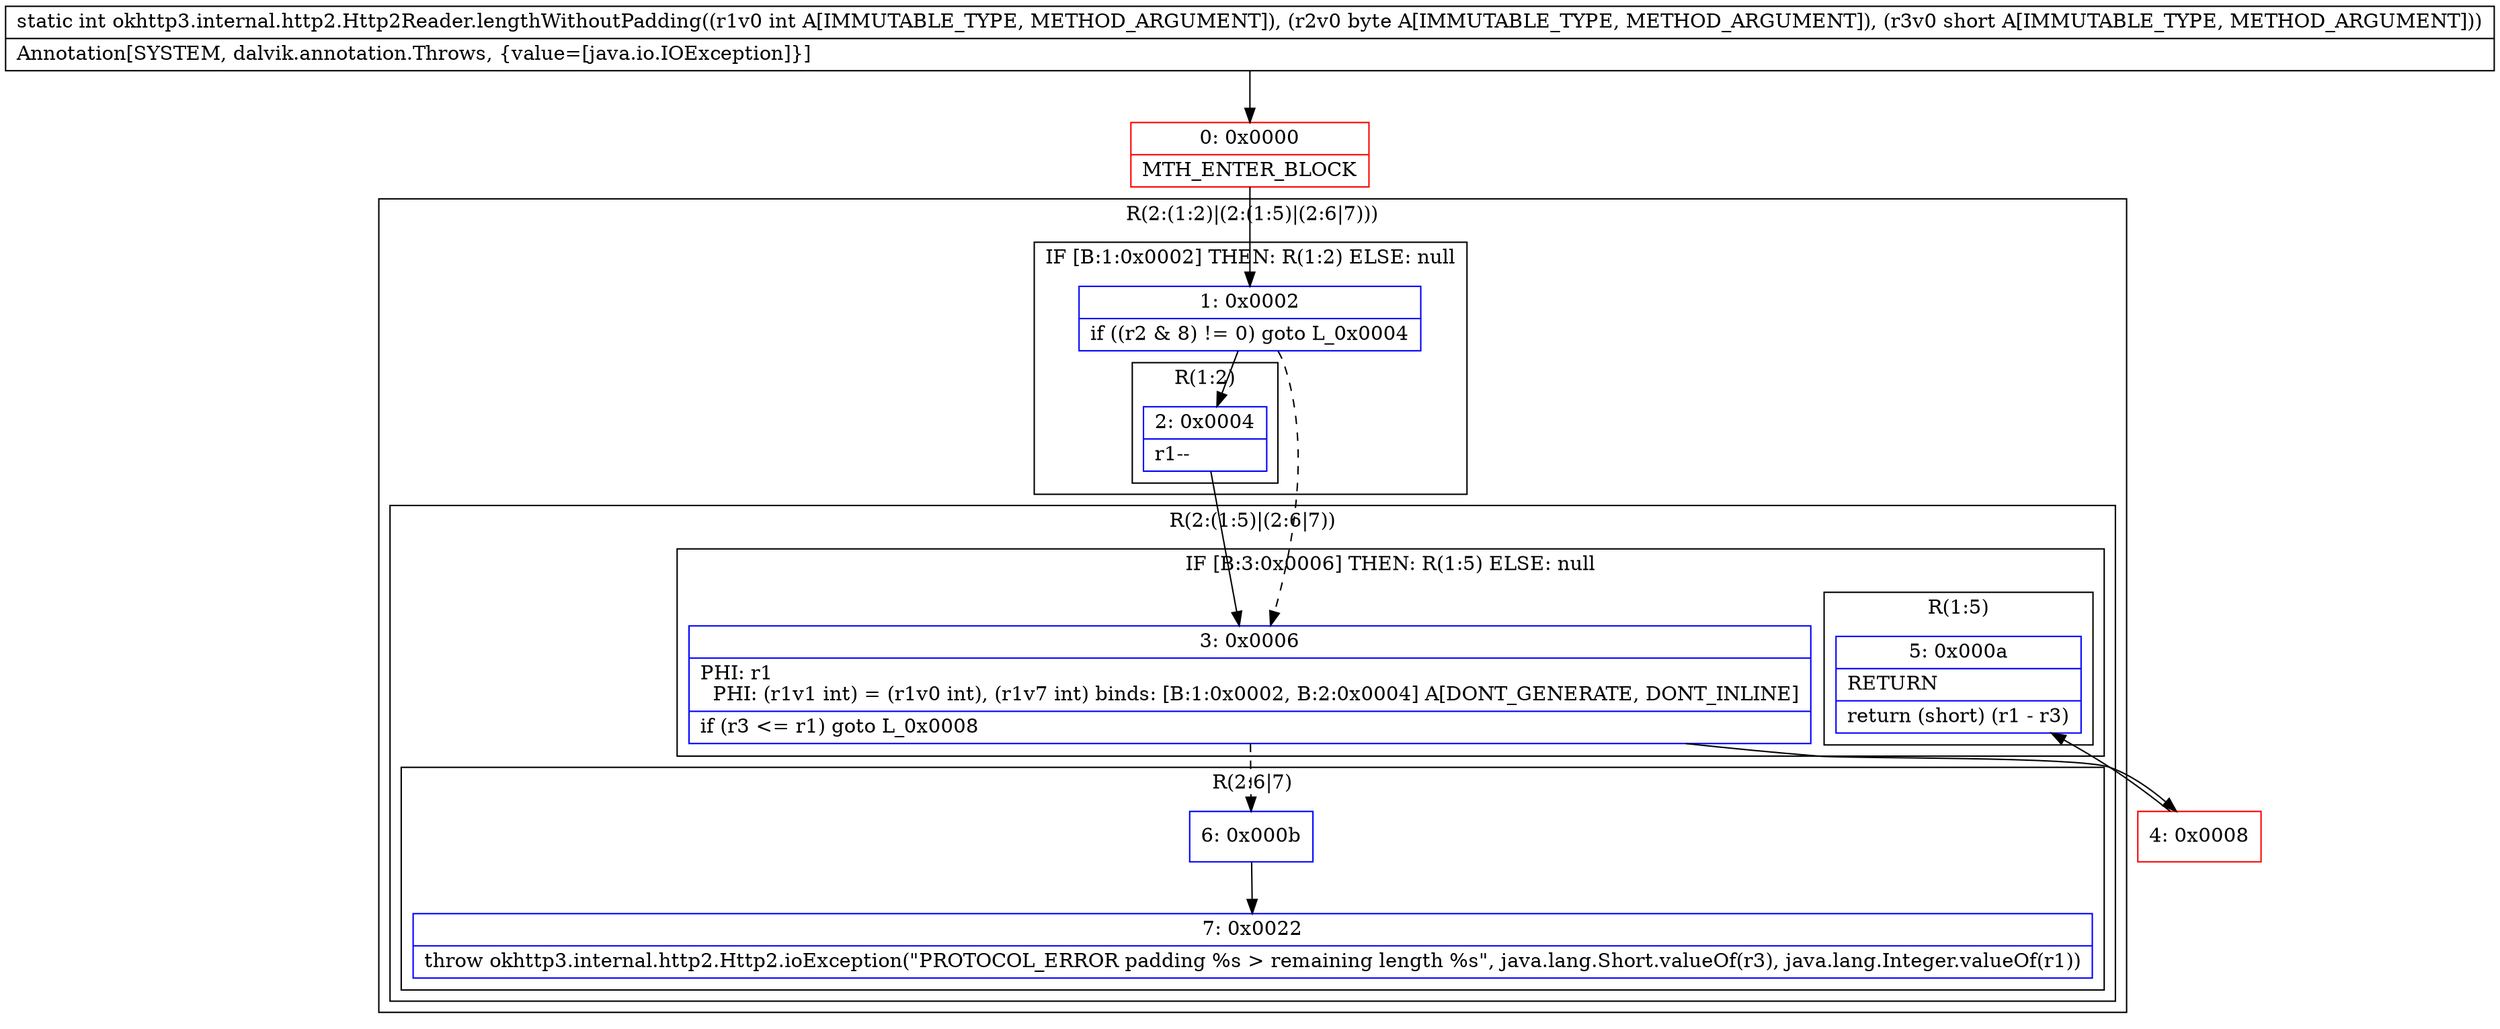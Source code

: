 digraph "CFG forokhttp3.internal.http2.Http2Reader.lengthWithoutPadding(IBS)I" {
subgraph cluster_Region_486909087 {
label = "R(2:(1:2)|(2:(1:5)|(2:6|7)))";
node [shape=record,color=blue];
subgraph cluster_IfRegion_1998247479 {
label = "IF [B:1:0x0002] THEN: R(1:2) ELSE: null";
node [shape=record,color=blue];
Node_1 [shape=record,label="{1\:\ 0x0002|if ((r2 & 8) != 0) goto L_0x0004\l}"];
subgraph cluster_Region_1429625938 {
label = "R(1:2)";
node [shape=record,color=blue];
Node_2 [shape=record,label="{2\:\ 0x0004|r1\-\-\l}"];
}
}
subgraph cluster_Region_1818110916 {
label = "R(2:(1:5)|(2:6|7))";
node [shape=record,color=blue];
subgraph cluster_IfRegion_1548704652 {
label = "IF [B:3:0x0006] THEN: R(1:5) ELSE: null";
node [shape=record,color=blue];
Node_3 [shape=record,label="{3\:\ 0x0006|PHI: r1 \l  PHI: (r1v1 int) = (r1v0 int), (r1v7 int) binds: [B:1:0x0002, B:2:0x0004] A[DONT_GENERATE, DONT_INLINE]\l|if (r3 \<= r1) goto L_0x0008\l}"];
subgraph cluster_Region_2110100828 {
label = "R(1:5)";
node [shape=record,color=blue];
Node_5 [shape=record,label="{5\:\ 0x000a|RETURN\l|return (short) (r1 \- r3)\l}"];
}
}
subgraph cluster_Region_452362874 {
label = "R(2:6|7)";
node [shape=record,color=blue];
Node_6 [shape=record,label="{6\:\ 0x000b}"];
Node_7 [shape=record,label="{7\:\ 0x0022|throw okhttp3.internal.http2.Http2.ioException(\"PROTOCOL_ERROR padding %s \> remaining length %s\", java.lang.Short.valueOf(r3), java.lang.Integer.valueOf(r1))\l}"];
}
}
}
Node_0 [shape=record,color=red,label="{0\:\ 0x0000|MTH_ENTER_BLOCK\l}"];
Node_4 [shape=record,color=red,label="{4\:\ 0x0008}"];
MethodNode[shape=record,label="{static int okhttp3.internal.http2.Http2Reader.lengthWithoutPadding((r1v0 int A[IMMUTABLE_TYPE, METHOD_ARGUMENT]), (r2v0 byte A[IMMUTABLE_TYPE, METHOD_ARGUMENT]), (r3v0 short A[IMMUTABLE_TYPE, METHOD_ARGUMENT]))  | Annotation[SYSTEM, dalvik.annotation.Throws, \{value=[java.io.IOException]\}]\l}"];
MethodNode -> Node_0;
Node_1 -> Node_2;
Node_1 -> Node_3[style=dashed];
Node_2 -> Node_3;
Node_3 -> Node_4;
Node_3 -> Node_6[style=dashed];
Node_6 -> Node_7;
Node_0 -> Node_1;
Node_4 -> Node_5;
}

